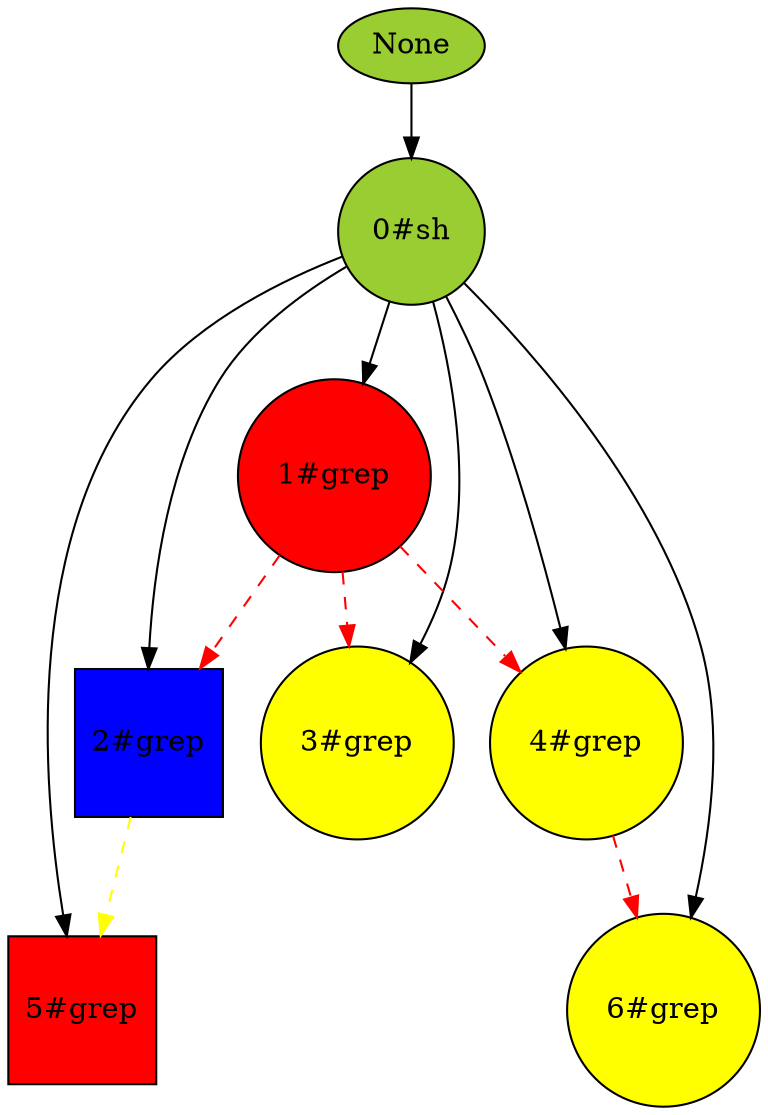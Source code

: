 digraph "Graph" {
	node [fillcolor=yellowgreen style=filled]
	1 [label="0#sh" shape=circle]
	edge [color=black style=solid]
	None -> 1
	node [fillcolor=red style=filled]
	6 [label="1#grep" shape=circle]
	edge [color=black style=solid]
	1 -> 6
	node [fillcolor=blue style=filled]
	7 [label="2#grep" shape=square]
	edge [color=black style=solid]
	1 -> 7
	edge [color=red style=dashed]
	6 -> 7
	node [fillcolor=yellow style=filled]
	8 [label="3#grep" shape=circle]
	edge [color=black style=solid]
	1 -> 8
	edge [color=red style=dashed]
	6 -> 8
	node [fillcolor=yellow style=filled]
	9 [label="4#grep" shape=circle]
	edge [color=black style=solid]
	1 -> 9
	edge [color=red style=dashed]
	6 -> 9
	node [fillcolor=red style=filled]
	10 [label="5#grep" shape=square]
	edge [color=black style=solid]
	1 -> 10
	edge [color=yellow style=dashed]
	7 -> 10
	node [fillcolor=yellow style=filled]
	12 [label="6#grep" shape=circle]
	edge [color=black style=solid]
	1 -> 12
	edge [color=red style=dashed]
	9 -> 12
}
